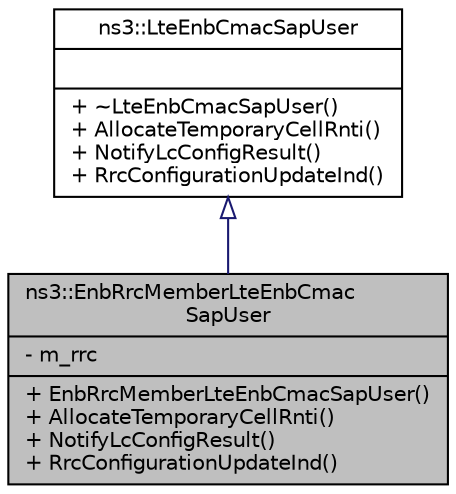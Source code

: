 digraph "ns3::EnbRrcMemberLteEnbCmacSapUser"
{
  edge [fontname="Helvetica",fontsize="10",labelfontname="Helvetica",labelfontsize="10"];
  node [fontname="Helvetica",fontsize="10",shape=record];
  Node1 [label="{ns3::EnbRrcMemberLteEnbCmac\lSapUser\n|- m_rrc\l|+ EnbRrcMemberLteEnbCmacSapUser()\l+ AllocateTemporaryCellRnti()\l+ NotifyLcConfigResult()\l+ RrcConfigurationUpdateInd()\l}",height=0.2,width=0.4,color="black", fillcolor="grey75", style="filled", fontcolor="black"];
  Node2 -> Node1 [dir="back",color="midnightblue",fontsize="10",style="solid",arrowtail="onormal"];
  Node2 [label="{ns3::LteEnbCmacSapUser\n||+ ~LteEnbCmacSapUser()\l+ AllocateTemporaryCellRnti()\l+ NotifyLcConfigResult()\l+ RrcConfigurationUpdateInd()\l}",height=0.2,width=0.4,color="black", fillcolor="white", style="filled",URL="$d8/d14/classns3_1_1LteEnbCmacSapUser.html"];
}
